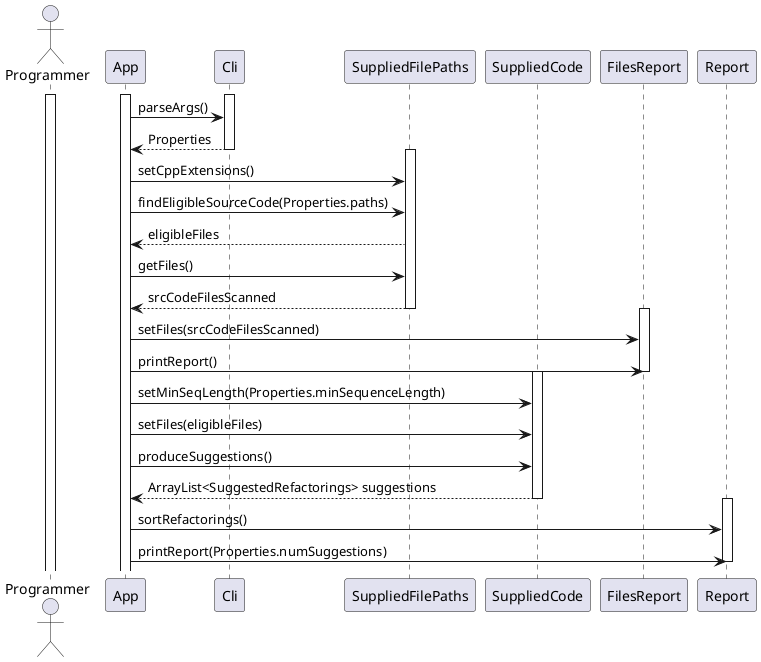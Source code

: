 @startuml DupeDetector main method
actor       Programmer       as Prog
participant App as App
participant Cli as Cli
participant SuppliedFilePaths as Spf
participant SuppliedCode as Code
' participant TokenStream as Ts
participant FilesReport as Fr
participant Report as Sr

activate Prog
activate App
activate Cli
App -> Cli : parseArgs()
App <-- Cli : Properties
deactivate Cli
activate Spf
App -> Spf : setCppExtensions()
App -> Spf : findEligibleSourceCode(Properties.paths)
App <-- Spf : eligibleFiles
App -> Spf : getFiles()
App <-- Spf : srcCodeFilesScanned
deactivate Spf
activate Fr
App -> Fr : setFiles(srcCodeFilesScanned)
App -> Fr : printReport()
deactivate Fr
activate Code
App -> Code : setMinSeqLength(Properties.minSequenceLength)
App -> Code : setFiles(eligibleFiles)
App -> Code : produceSuggestions()
' do stuff
App <-- Code : ArrayList<SuggestedRefactorings> suggestions
deactivate Code

activate Sr
App -> Sr : sortRefactorings()
App -> Sr : printReport(Properties.numSuggestions)
deactivate Sr
@enduml
